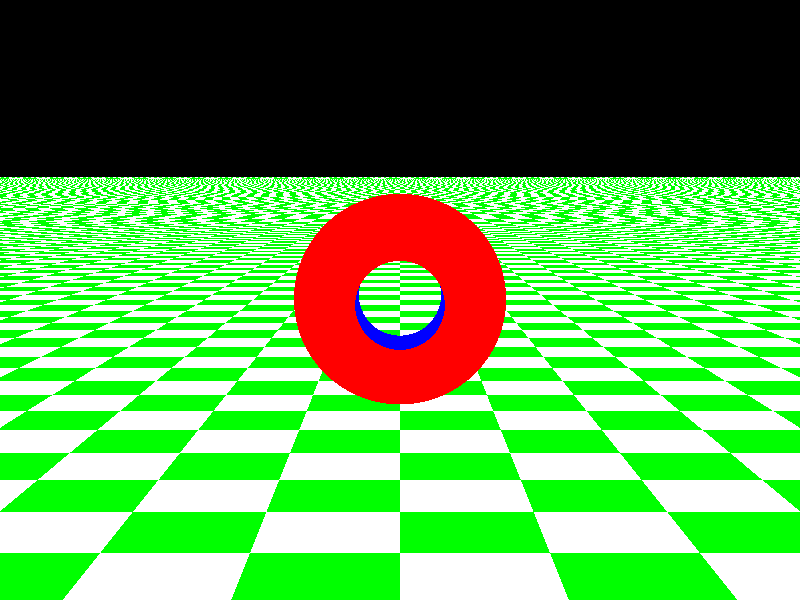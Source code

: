 #include "colors.inc"
  camera {
    location <0, 1, -10>
    look_at 0
    angle 36
  }
  light_source { <500, 500, -1000> White }
  plane { y, -1.5
    pigment { checker Green White }
}
difference {
intersection {
sphere { <0, 0, 0>, 1
    translate -0.5*x
  }
  sphere { <0, 0, 0>, 1
    translate 0.5*x
  }
  pigment { Red }
  rotate 90*y
}
cylinder { <0, 0, -1> <0, 0, 1>, .35
      pigment { Blue }
    }
}
